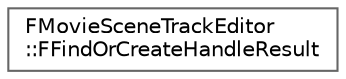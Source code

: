 digraph "Graphical Class Hierarchy"
{
 // INTERACTIVE_SVG=YES
 // LATEX_PDF_SIZE
  bgcolor="transparent";
  edge [fontname=Helvetica,fontsize=10,labelfontname=Helvetica,labelfontsize=10];
  node [fontname=Helvetica,fontsize=10,shape=box,height=0.2,width=0.4];
  rankdir="LR";
  Node0 [id="Node000000",label="FMovieSceneTrackEditor\l::FFindOrCreateHandleResult",height=0.2,width=0.4,color="grey40", fillcolor="white", style="filled",URL="$dd/d2d/structFMovieSceneTrackEditor_1_1FFindOrCreateHandleResult.html",tooltip=" "];
}
